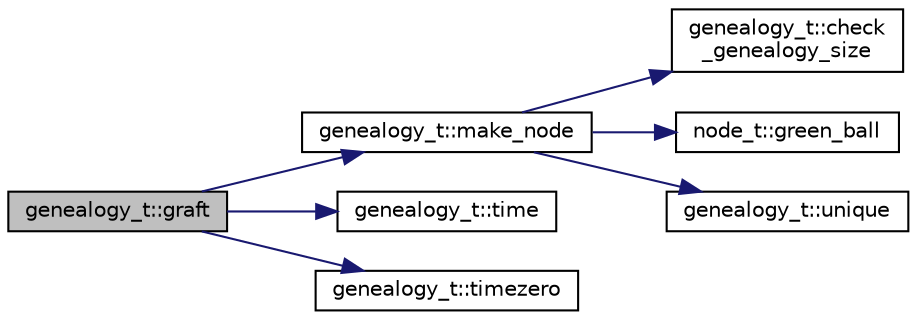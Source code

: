 digraph "genealogy_t::graft"
{
 // LATEX_PDF_SIZE
  edge [fontname="Helvetica",fontsize="10",labelfontname="Helvetica",labelfontsize="10"];
  node [fontname="Helvetica",fontsize="10",shape=record];
  rankdir="LR";
  Node1 [label="genealogy_t::graft",height=0.2,width=0.4,color="black", fillcolor="grey75", style="filled", fontcolor="black",tooltip="graft a new lineage into deme d"];
  Node1 -> Node2 [color="midnightblue",fontsize="10",style="solid",fontname="Helvetica"];
  Node2 [label="genealogy_t::make_node",height=0.2,width=0.4,color="black", fillcolor="white", style="filled",URL="$classgenealogy__t.html#a29db3270bcc329ea024d1dd5bdf2251d",tooltip=" "];
  Node2 -> Node3 [color="midnightblue",fontsize="10",style="solid",fontname="Helvetica"];
  Node3 [label="genealogy_t::check\l_genealogy_size",height=0.2,width=0.4,color="black", fillcolor="white", style="filled",URL="$classgenealogy__t.html#af5d033ab4a4920e4922f25366373216d",tooltip=" "];
  Node2 -> Node4 [color="midnightblue",fontsize="10",style="solid",fontname="Helvetica"];
  Node4 [label="node_t::green_ball",height=0.2,width=0.4,color="black", fillcolor="white", style="filled",URL="$classnode__t.html#ab10430fd8addd5852699c30a23729880",tooltip="pointer to my green ball"];
  Node2 -> Node5 [color="midnightblue",fontsize="10",style="solid",fontname="Helvetica"];
  Node5 [label="genealogy_t::unique",height=0.2,width=0.4,color="black", fillcolor="white", style="filled",URL="$classgenealogy__t.html#a3bc74ce8cff388d0a0e4fb8bc8f0c2a9",tooltip="get the next unique name"];
  Node1 -> Node6 [color="midnightblue",fontsize="10",style="solid",fontname="Helvetica"];
  Node6 [label="genealogy_t::time",height=0.2,width=0.4,color="black", fillcolor="white", style="filled",URL="$classgenealogy__t.html#a4e52880b04a66502530ccf7c9b3cd634",tooltip="view/set current time."];
  Node1 -> Node7 [color="midnightblue",fontsize="10",style="solid",fontname="Helvetica"];
  Node7 [label="genealogy_t::timezero",height=0.2,width=0.4,color="black", fillcolor="white", style="filled",URL="$classgenealogy__t.html#a84ff1a790d99844eead8c85c0109350b",tooltip="get zero time."];
}
